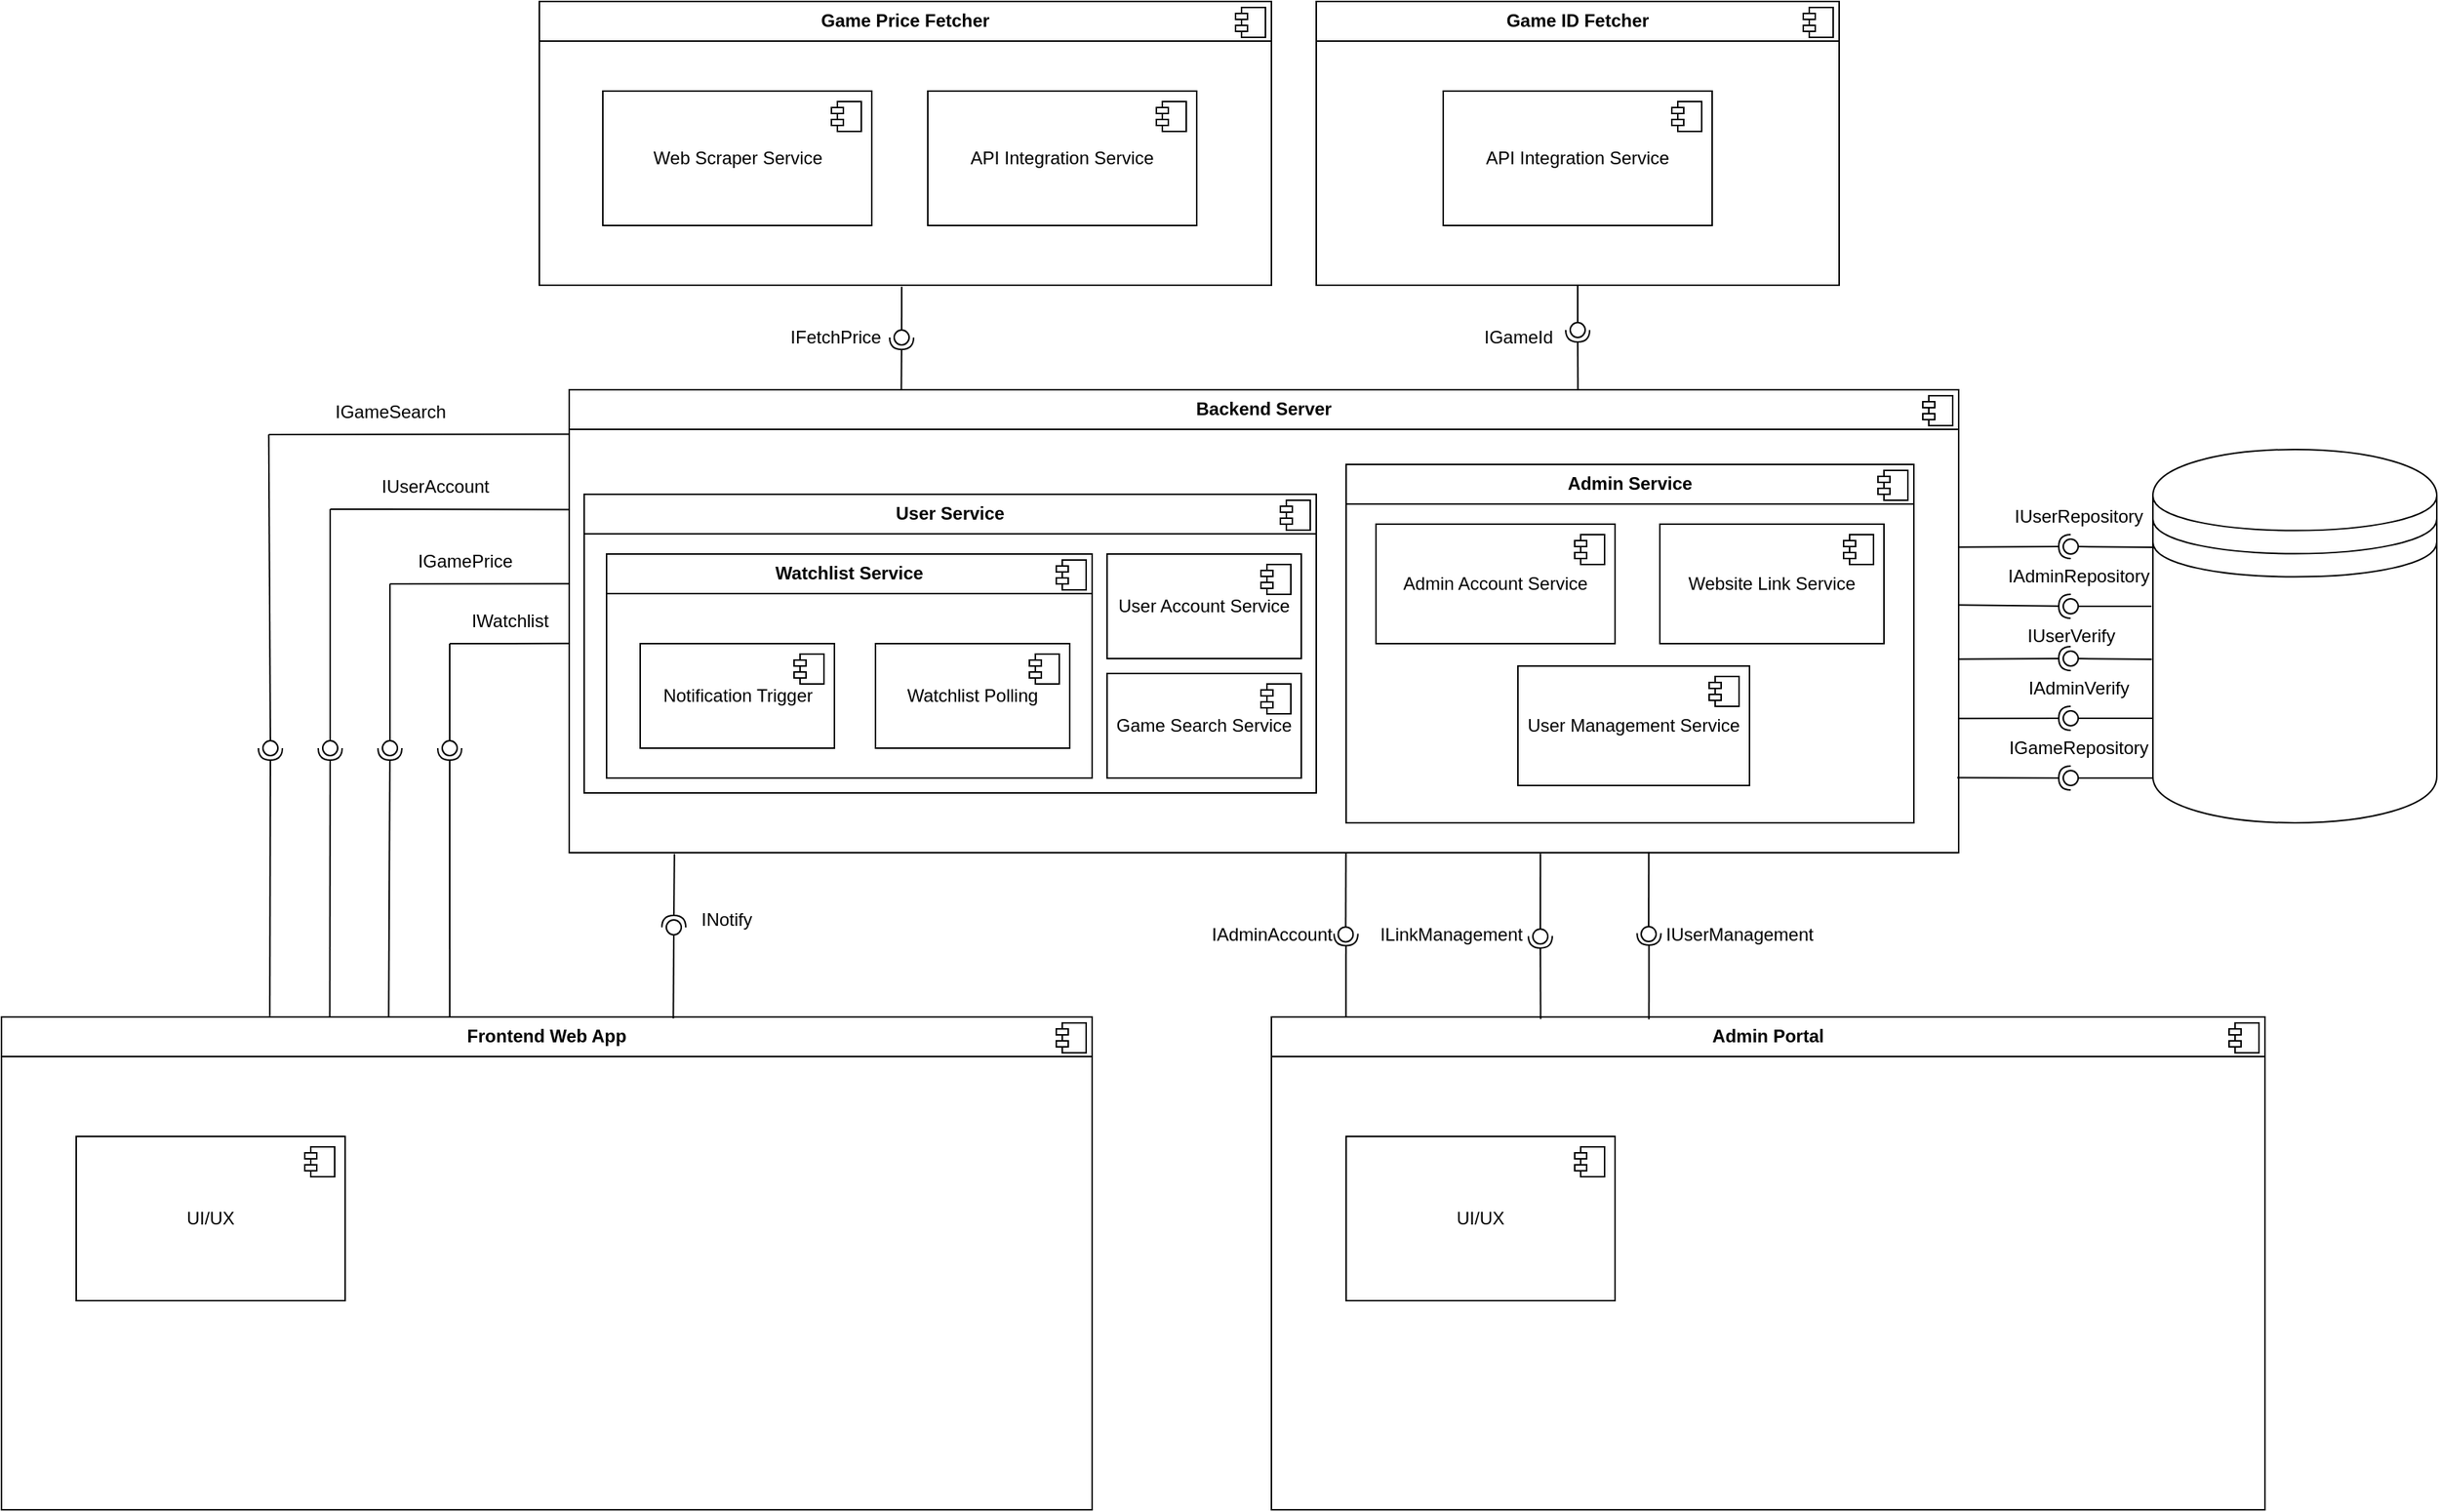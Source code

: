 <mxfile version="24.7.17">
  <diagram name="Page-1" id="CEuz8eccavtECWnsoC8h">
    <mxGraphModel dx="1936" dy="1300" grid="1" gridSize="10" guides="1" tooltips="1" connect="1" arrows="1" fold="1" page="1" pageScale="1" pageWidth="850" pageHeight="1100" math="0" shadow="0">
      <root>
        <mxCell id="0" />
        <mxCell id="1" parent="0" />
        <mxCell id="1YqHR9IoifOyBU5FF9dh-10" value="&lt;p style=&quot;margin:0px;margin-top:6px;text-align:center;&quot;&gt;&lt;b&gt;Frontend Web App&lt;/b&gt;&lt;/p&gt;&lt;hr size=&quot;1&quot; style=&quot;border-style:solid;&quot;&gt;&lt;p style=&quot;margin:0px;margin-left:8px;&quot;&gt;&lt;br&gt;&lt;/p&gt;" style="align=left;overflow=fill;html=1;dropTarget=0;whiteSpace=wrap;" parent="1" vertex="1">
          <mxGeometry x="-830" y="690" width="730" height="330" as="geometry" />
        </mxCell>
        <mxCell id="1YqHR9IoifOyBU5FF9dh-11" value="" style="shape=component;jettyWidth=8;jettyHeight=4;" parent="1YqHR9IoifOyBU5FF9dh-10" vertex="1">
          <mxGeometry x="1" width="20" height="20" relative="1" as="geometry">
            <mxPoint x="-24" y="4" as="offset" />
          </mxGeometry>
        </mxCell>
        <mxCell id="1YqHR9IoifOyBU5FF9dh-25" value="" style="ellipse;whiteSpace=wrap;html=1;align=center;aspect=fixed;fillColor=none;strokeColor=none;resizable=0;perimeter=centerPerimeter;rotatable=0;allowArrows=0;points=[];outlineConnect=1;" parent="1" vertex="1">
          <mxGeometry x="-145" y="620" width="10" height="10" as="geometry" />
        </mxCell>
        <mxCell id="1YqHR9IoifOyBU5FF9dh-26" value="&lt;p style=&quot;margin:0px;margin-top:6px;text-align:center;&quot;&gt;&lt;b&gt;Backend Server&lt;/b&gt;&lt;/p&gt;&lt;hr size=&quot;1&quot; style=&quot;border-style:solid;&quot;&gt;&lt;p style=&quot;margin:0px;margin-left:8px;&quot;&gt;&lt;br&gt;&lt;/p&gt;" style="align=left;overflow=fill;html=1;dropTarget=0;whiteSpace=wrap;" parent="1" vertex="1">
          <mxGeometry x="-450" y="270" width="930" height="310" as="geometry" />
        </mxCell>
        <mxCell id="1YqHR9IoifOyBU5FF9dh-27" value="" style="shape=component;jettyWidth=8;jettyHeight=4;" parent="1YqHR9IoifOyBU5FF9dh-26" vertex="1">
          <mxGeometry x="1" width="20" height="20" relative="1" as="geometry">
            <mxPoint x="-24" y="4" as="offset" />
          </mxGeometry>
        </mxCell>
        <mxCell id="1YqHR9IoifOyBU5FF9dh-28" value="&lt;p style=&quot;margin:0px;margin-top:6px;text-align:center;&quot;&gt;&lt;b&gt;Game Price Fetcher&lt;/b&gt;&lt;/p&gt;&lt;hr size=&quot;1&quot; style=&quot;border-style:solid;&quot;&gt;&lt;p style=&quot;margin:0px;margin-left:8px;&quot;&gt;&lt;br&gt;&lt;/p&gt;" style="align=left;overflow=fill;html=1;dropTarget=0;whiteSpace=wrap;" parent="1" vertex="1">
          <mxGeometry x="-470" y="10" width="490" height="190" as="geometry" />
        </mxCell>
        <mxCell id="1YqHR9IoifOyBU5FF9dh-29" value="" style="shape=component;jettyWidth=8;jettyHeight=4;" parent="1YqHR9IoifOyBU5FF9dh-28" vertex="1">
          <mxGeometry x="1" width="20" height="20" relative="1" as="geometry">
            <mxPoint x="-24" y="4" as="offset" />
          </mxGeometry>
        </mxCell>
        <mxCell id="1YqHR9IoifOyBU5FF9dh-48" value="" style="shape=datastore;whiteSpace=wrap;html=1;" parent="1" vertex="1">
          <mxGeometry x="610" y="310" width="190" height="250" as="geometry" />
        </mxCell>
        <mxCell id="YwRgWnezEB1i9LVcT1Sl-3" value="" style="rounded=0;orthogonalLoop=1;jettySize=auto;html=1;endArrow=halfCircle;endFill=0;endSize=6;strokeWidth=1;sketch=0;exitX=0.246;exitY=-0.002;exitDx=0;exitDy=0;exitPerimeter=0;" parent="1" source="1YqHR9IoifOyBU5FF9dh-10" edge="1">
          <mxGeometry relative="1" as="geometry">
            <mxPoint x="-647" y="650" as="sourcePoint" />
            <mxPoint x="-650" y="510" as="targetPoint" />
          </mxGeometry>
        </mxCell>
        <mxCell id="YwRgWnezEB1i9LVcT1Sl-4" value="" style="rounded=0;orthogonalLoop=1;jettySize=auto;html=1;endArrow=oval;endFill=0;sketch=0;sourcePerimeterSpacing=0;targetPerimeterSpacing=0;endSize=10;" parent="1" edge="1">
          <mxGeometry relative="1" as="geometry">
            <mxPoint x="-651.12" y="300" as="sourcePoint" />
            <mxPoint x="-650" y="510" as="targetPoint" />
          </mxGeometry>
        </mxCell>
        <mxCell id="YwRgWnezEB1i9LVcT1Sl-5" value="" style="ellipse;whiteSpace=wrap;html=1;align=center;aspect=fixed;fillColor=none;strokeColor=none;resizable=0;perimeter=centerPerimeter;rotatable=0;allowArrows=0;points=[];outlineConnect=1;" parent="1" vertex="1">
          <mxGeometry x="-405" y="580" width="10" height="10" as="geometry" />
        </mxCell>
        <mxCell id="YwRgWnezEB1i9LVcT1Sl-7" value="" style="endArrow=none;html=1;rounded=0;entryX=0;entryY=0.096;entryDx=0;entryDy=0;entryPerimeter=0;" parent="1" target="1YqHR9IoifOyBU5FF9dh-26" edge="1">
          <mxGeometry width="50" height="50" relative="1" as="geometry">
            <mxPoint x="-651.12" y="300" as="sourcePoint" />
            <mxPoint x="-470" y="300" as="targetPoint" />
          </mxGeometry>
        </mxCell>
        <mxCell id="YwRgWnezEB1i9LVcT1Sl-8" value="&lt;p style=&quot;margin:0px;margin-top:6px;text-align:center;&quot;&gt;&lt;b&gt;Admin Portal&lt;/b&gt;&lt;/p&gt;&lt;hr size=&quot;1&quot; style=&quot;border-style:solid;&quot;&gt;&lt;p style=&quot;margin:0px;margin-left:8px;&quot;&gt;&lt;br&gt;&lt;/p&gt;" style="align=left;overflow=fill;html=1;dropTarget=0;whiteSpace=wrap;" parent="1" vertex="1">
          <mxGeometry x="20" y="690" width="665" height="330" as="geometry" />
        </mxCell>
        <mxCell id="YwRgWnezEB1i9LVcT1Sl-9" value="" style="shape=component;jettyWidth=8;jettyHeight=4;" parent="YwRgWnezEB1i9LVcT1Sl-8" vertex="1">
          <mxGeometry x="1" width="20" height="20" relative="1" as="geometry">
            <mxPoint x="-24" y="4" as="offset" />
          </mxGeometry>
        </mxCell>
        <mxCell id="YwRgWnezEB1i9LVcT1Sl-10" value="&lt;p style=&quot;margin:0px;margin-top:6px;text-align:center;&quot;&gt;&lt;b&gt;Game ID Fetcher&lt;/b&gt;&lt;/p&gt;&lt;hr size=&quot;1&quot; style=&quot;border-style:solid;&quot;&gt;&lt;p style=&quot;margin:0px;margin-left:8px;&quot;&gt;&lt;br&gt;&lt;/p&gt;" style="align=left;overflow=fill;html=1;dropTarget=0;whiteSpace=wrap;" parent="1" vertex="1">
          <mxGeometry x="50" y="10" width="350" height="190" as="geometry" />
        </mxCell>
        <mxCell id="YwRgWnezEB1i9LVcT1Sl-11" value="" style="shape=component;jettyWidth=8;jettyHeight=4;" parent="YwRgWnezEB1i9LVcT1Sl-10" vertex="1">
          <mxGeometry x="1" width="20" height="20" relative="1" as="geometry">
            <mxPoint x="-24" y="4" as="offset" />
          </mxGeometry>
        </mxCell>
        <mxCell id="YwRgWnezEB1i9LVcT1Sl-38" value="" style="ellipse;whiteSpace=wrap;html=1;align=center;aspect=fixed;fillColor=none;strokeColor=none;resizable=0;perimeter=centerPerimeter;rotatable=0;allowArrows=0;points=[];outlineConnect=1;" parent="1" vertex="1">
          <mxGeometry x="-100" y="490" width="10" height="10" as="geometry" />
        </mxCell>
        <mxCell id="YwRgWnezEB1i9LVcT1Sl-44" value="" style="rounded=0;orthogonalLoop=1;jettySize=auto;html=1;endArrow=halfCircle;endFill=0;endSize=6;strokeWidth=1;sketch=0;exitX=0.075;exitY=-0.001;exitDx=0;exitDy=0;exitPerimeter=0;entryX=0.999;entryY=0.474;entryDx=0;entryDy=0;entryPerimeter=0;" parent="1" source="YwRgWnezEB1i9LVcT1Sl-8" target="YwRgWnezEB1i9LVcT1Sl-47" edge="1">
          <mxGeometry relative="1" as="geometry">
            <mxPoint x="74.625" y="649.67" as="sourcePoint" />
            <mxPoint x="75" y="610" as="targetPoint" />
          </mxGeometry>
        </mxCell>
        <mxCell id="YwRgWnezEB1i9LVcT1Sl-45" value="" style="rounded=0;orthogonalLoop=1;jettySize=auto;html=1;endArrow=oval;endFill=0;sketch=0;sourcePerimeterSpacing=0;targetPerimeterSpacing=0;endSize=10;exitX=0.559;exitY=1;exitDx=0;exitDy=0;exitPerimeter=0;entryX=0.997;entryY=0.49;entryDx=0;entryDy=0;entryPerimeter=0;" parent="1" source="1YqHR9IoifOyBU5FF9dh-26" target="YwRgWnezEB1i9LVcT1Sl-47" edge="1">
          <mxGeometry relative="1" as="geometry">
            <mxPoint x="10" y="600" as="sourcePoint" />
            <mxPoint x="15" y="610" as="targetPoint" />
          </mxGeometry>
        </mxCell>
        <mxCell id="YwRgWnezEB1i9LVcT1Sl-46" value="" style="ellipse;whiteSpace=wrap;html=1;align=center;aspect=fixed;fillColor=none;strokeColor=none;resizable=0;perimeter=centerPerimeter;rotatable=0;allowArrows=0;points=[];outlineConnect=1;" parent="1" vertex="1">
          <mxGeometry x="80" y="630" width="10" height="10" as="geometry" />
        </mxCell>
        <mxCell id="YwRgWnezEB1i9LVcT1Sl-47" value="IAdminAccount" style="text;html=1;align=center;verticalAlign=middle;resizable=0;points=[];autosize=1;strokeColor=none;fillColor=none;" parent="1" vertex="1">
          <mxGeometry x="-30" y="620" width="100" height="30" as="geometry" />
        </mxCell>
        <mxCell id="YwRgWnezEB1i9LVcT1Sl-48" value="" style="rounded=0;orthogonalLoop=1;jettySize=auto;html=1;endArrow=halfCircle;endFill=0;endSize=6;strokeWidth=1;sketch=0;exitX=0.271;exitY=0.004;exitDx=0;exitDy=0;exitPerimeter=0;entryX=1;entryY=0.528;entryDx=0;entryDy=0;entryPerimeter=0;" parent="1" source="YwRgWnezEB1i9LVcT1Sl-8" target="YwRgWnezEB1i9LVcT1Sl-51" edge="1">
          <mxGeometry relative="1" as="geometry">
            <mxPoint x="200" y="650" as="sourcePoint" />
            <mxPoint x="200" y="580" as="targetPoint" />
          </mxGeometry>
        </mxCell>
        <mxCell id="YwRgWnezEB1i9LVcT1Sl-49" value="" style="rounded=0;orthogonalLoop=1;jettySize=auto;html=1;endArrow=oval;endFill=0;sketch=0;sourcePerimeterSpacing=0;targetPerimeterSpacing=0;endSize=10;entryX=1;entryY=0.536;entryDx=0;entryDy=0;entryPerimeter=0;exitX=0.699;exitY=1.002;exitDx=0;exitDy=0;exitPerimeter=0;" parent="1" source="1YqHR9IoifOyBU5FF9dh-26" target="YwRgWnezEB1i9LVcT1Sl-51" edge="1">
          <mxGeometry relative="1" as="geometry">
            <mxPoint x="150" y="590" as="sourcePoint" />
            <mxPoint x="160" y="610" as="targetPoint" />
          </mxGeometry>
        </mxCell>
        <mxCell id="YwRgWnezEB1i9LVcT1Sl-50" value="" style="ellipse;whiteSpace=wrap;html=1;align=center;aspect=fixed;fillColor=none;strokeColor=none;resizable=0;perimeter=centerPerimeter;rotatable=0;allowArrows=0;points=[];outlineConnect=1;" parent="1" vertex="1">
          <mxGeometry x="205" y="630" width="10" height="10" as="geometry" />
        </mxCell>
        <mxCell id="YwRgWnezEB1i9LVcT1Sl-51" value="ILinkManagement" style="text;html=1;align=center;verticalAlign=middle;resizable=0;points=[];autosize=1;strokeColor=none;fillColor=none;" parent="1" vertex="1">
          <mxGeometry x="80" y="620" width="120" height="30" as="geometry" />
        </mxCell>
        <mxCell id="YwRgWnezEB1i9LVcT1Sl-53" value="" style="rounded=0;orthogonalLoop=1;jettySize=auto;html=1;endArrow=halfCircle;endFill=0;endSize=6;strokeWidth=1;sketch=0;exitX=0.38;exitY=0.005;exitDx=0;exitDy=0;exitPerimeter=0;entryX=0.002;entryY=0.463;entryDx=0;entryDy=0;entryPerimeter=0;" parent="1" source="YwRgWnezEB1i9LVcT1Sl-8" target="YwRgWnezEB1i9LVcT1Sl-56" edge="1">
          <mxGeometry relative="1" as="geometry">
            <mxPoint x="272.5" y="650" as="sourcePoint" />
            <mxPoint x="272.5" y="580" as="targetPoint" />
          </mxGeometry>
        </mxCell>
        <mxCell id="YwRgWnezEB1i9LVcT1Sl-54" value="" style="rounded=0;orthogonalLoop=1;jettySize=auto;html=1;endArrow=oval;endFill=0;sketch=0;sourcePerimeterSpacing=0;targetPerimeterSpacing=0;endSize=10;entryX=0;entryY=0.482;entryDx=0;entryDy=0;entryPerimeter=0;exitX=0.777;exitY=0.998;exitDx=0;exitDy=0;exitPerimeter=0;" parent="1" source="1YqHR9IoifOyBU5FF9dh-26" target="YwRgWnezEB1i9LVcT1Sl-56" edge="1">
          <mxGeometry relative="1" as="geometry">
            <mxPoint x="220" y="590" as="sourcePoint" />
            <mxPoint x="212.5" y="580" as="targetPoint" />
          </mxGeometry>
        </mxCell>
        <mxCell id="YwRgWnezEB1i9LVcT1Sl-55" value="" style="ellipse;whiteSpace=wrap;html=1;align=center;aspect=fixed;fillColor=none;strokeColor=none;resizable=0;perimeter=centerPerimeter;rotatable=0;allowArrows=0;points=[];outlineConnect=1;" parent="1" vertex="1">
          <mxGeometry x="277.5" y="630" width="10" height="10" as="geometry" />
        </mxCell>
        <mxCell id="YwRgWnezEB1i9LVcT1Sl-56" value="IUserManagement" style="text;html=1;align=center;verticalAlign=middle;resizable=0;points=[];autosize=1;strokeColor=none;fillColor=none;" parent="1" vertex="1">
          <mxGeometry x="272.5" y="620" width="120" height="30" as="geometry" />
        </mxCell>
        <mxCell id="YwRgWnezEB1i9LVcT1Sl-59" value="IUserAccount" style="text;html=1;align=center;verticalAlign=middle;resizable=0;points=[];autosize=1;strokeColor=none;fillColor=none;" parent="1" vertex="1">
          <mxGeometry x="-590" y="320" width="100" height="30" as="geometry" />
        </mxCell>
        <mxCell id="YwRgWnezEB1i9LVcT1Sl-60" value="" style="rounded=0;orthogonalLoop=1;jettySize=auto;html=1;endArrow=halfCircle;endFill=0;endSize=6;strokeWidth=1;sketch=0;exitX=0.301;exitY=-0.001;exitDx=0;exitDy=0;exitPerimeter=0;" parent="1" source="1YqHR9IoifOyBU5FF9dh-10" edge="1">
          <mxGeometry relative="1" as="geometry">
            <mxPoint x="-610" y="650" as="sourcePoint" />
            <mxPoint x="-610" y="510" as="targetPoint" />
          </mxGeometry>
        </mxCell>
        <mxCell id="YwRgWnezEB1i9LVcT1Sl-61" value="" style="rounded=0;orthogonalLoop=1;jettySize=auto;html=1;endArrow=oval;endFill=0;sketch=0;sourcePerimeterSpacing=0;targetPerimeterSpacing=0;endSize=10;" parent="1" edge="1">
          <mxGeometry relative="1" as="geometry">
            <mxPoint x="-610" y="350" as="sourcePoint" />
            <mxPoint x="-610" y="510" as="targetPoint" />
          </mxGeometry>
        </mxCell>
        <mxCell id="YwRgWnezEB1i9LVcT1Sl-62" value="" style="ellipse;whiteSpace=wrap;html=1;align=center;aspect=fixed;fillColor=none;strokeColor=none;resizable=0;perimeter=centerPerimeter;rotatable=0;allowArrows=0;points=[];outlineConnect=1;" parent="1" vertex="1">
          <mxGeometry x="-315" y="630" width="10" height="10" as="geometry" />
        </mxCell>
        <mxCell id="YwRgWnezEB1i9LVcT1Sl-63" value="" style="endArrow=none;html=1;rounded=0;entryX=0;entryY=0.259;entryDx=0;entryDy=0;entryPerimeter=0;" parent="1" target="1YqHR9IoifOyBU5FF9dh-26" edge="1">
          <mxGeometry width="50" height="50" relative="1" as="geometry">
            <mxPoint x="-610" y="350" as="sourcePoint" />
            <mxPoint x="-470" y="360" as="targetPoint" />
          </mxGeometry>
        </mxCell>
        <mxCell id="YwRgWnezEB1i9LVcT1Sl-64" value="IGameSearch" style="text;html=1;align=center;verticalAlign=middle;resizable=0;points=[];autosize=1;strokeColor=none;fillColor=none;" parent="1" vertex="1">
          <mxGeometry x="-620" y="270" width="100" height="30" as="geometry" />
        </mxCell>
        <mxCell id="YwRgWnezEB1i9LVcT1Sl-66" value="" style="rounded=0;orthogonalLoop=1;jettySize=auto;html=1;endArrow=halfCircle;endFill=0;endSize=6;strokeWidth=1;sketch=0;exitX=0.355;exitY=0.001;exitDx=0;exitDy=0;exitPerimeter=0;" parent="1" source="1YqHR9IoifOyBU5FF9dh-10" edge="1">
          <mxGeometry relative="1" as="geometry">
            <mxPoint x="-570" y="650" as="sourcePoint" />
            <mxPoint x="-570" y="510" as="targetPoint" />
          </mxGeometry>
        </mxCell>
        <mxCell id="YwRgWnezEB1i9LVcT1Sl-67" value="IGamePrice" style="text;html=1;align=center;verticalAlign=middle;resizable=0;points=[];autosize=1;strokeColor=none;fillColor=none;" parent="1" vertex="1">
          <mxGeometry x="-565" y="370" width="90" height="30" as="geometry" />
        </mxCell>
        <mxCell id="YwRgWnezEB1i9LVcT1Sl-68" value="" style="rounded=0;orthogonalLoop=1;jettySize=auto;html=1;endArrow=oval;endFill=0;sketch=0;sourcePerimeterSpacing=0;targetPerimeterSpacing=0;endSize=10;" parent="1" edge="1">
          <mxGeometry relative="1" as="geometry">
            <mxPoint x="-570" y="400" as="sourcePoint" />
            <mxPoint x="-570" y="510" as="targetPoint" />
          </mxGeometry>
        </mxCell>
        <mxCell id="YwRgWnezEB1i9LVcT1Sl-69" value="" style="endArrow=none;html=1;rounded=0;entryX=0;entryY=0.419;entryDx=0;entryDy=0;entryPerimeter=0;" parent="1" target="1YqHR9IoifOyBU5FF9dh-26" edge="1">
          <mxGeometry width="50" height="50" relative="1" as="geometry">
            <mxPoint x="-570" y="400" as="sourcePoint" />
            <mxPoint x="-460" y="400" as="targetPoint" />
            <Array as="points" />
          </mxGeometry>
        </mxCell>
        <mxCell id="YwRgWnezEB1i9LVcT1Sl-70" value="" style="ellipse;whiteSpace=wrap;html=1;align=center;aspect=fixed;fillColor=none;strokeColor=none;resizable=0;perimeter=centerPerimeter;rotatable=0;allowArrows=0;points=[];outlineConnect=1;" parent="1" vertex="1">
          <mxGeometry x="-367.5" y="610" width="10" height="10" as="geometry" />
        </mxCell>
        <mxCell id="YwRgWnezEB1i9LVcT1Sl-71" value="" style="ellipse;whiteSpace=wrap;html=1;align=center;aspect=fixed;fillColor=none;strokeColor=none;resizable=0;perimeter=centerPerimeter;rotatable=0;allowArrows=0;points=[];outlineConnect=1;" parent="1" vertex="1">
          <mxGeometry x="-277.5" y="660" width="10" height="10" as="geometry" />
        </mxCell>
        <mxCell id="YwRgWnezEB1i9LVcT1Sl-72" value="" style="rounded=0;orthogonalLoop=1;jettySize=auto;html=1;endArrow=halfCircle;endFill=0;endSize=6;strokeWidth=1;sketch=0;exitX=0.411;exitY=0.001;exitDx=0;exitDy=0;exitPerimeter=0;" parent="1" source="1YqHR9IoifOyBU5FF9dh-10" edge="1">
          <mxGeometry relative="1" as="geometry">
            <mxPoint x="-532.5" y="680" as="sourcePoint" />
            <mxPoint x="-530" y="510" as="targetPoint" />
          </mxGeometry>
        </mxCell>
        <mxCell id="YwRgWnezEB1i9LVcT1Sl-73" value="IWatchlist" style="text;html=1;align=center;verticalAlign=middle;resizable=0;points=[];autosize=1;strokeColor=none;fillColor=none;" parent="1" vertex="1">
          <mxGeometry x="-530" y="410" width="80" height="30" as="geometry" />
        </mxCell>
        <mxCell id="YwRgWnezEB1i9LVcT1Sl-74" value="" style="rounded=0;orthogonalLoop=1;jettySize=auto;html=1;endArrow=oval;endFill=0;sketch=0;sourcePerimeterSpacing=0;targetPerimeterSpacing=0;endSize=10;" parent="1" edge="1">
          <mxGeometry relative="1" as="geometry">
            <mxPoint x="-530" y="440" as="sourcePoint" />
            <mxPoint x="-530" y="510" as="targetPoint" />
          </mxGeometry>
        </mxCell>
        <mxCell id="YwRgWnezEB1i9LVcT1Sl-75" value="" style="endArrow=none;html=1;rounded=0;entryX=0;entryY=0.548;entryDx=0;entryDy=0;entryPerimeter=0;" parent="1" target="1YqHR9IoifOyBU5FF9dh-26" edge="1">
          <mxGeometry width="50" height="50" relative="1" as="geometry">
            <mxPoint x="-530" y="440" as="sourcePoint" />
            <mxPoint x="-310" y="440" as="targetPoint" />
            <Array as="points">
              <mxPoint x="-490" y="440" />
            </Array>
          </mxGeometry>
        </mxCell>
        <mxCell id="YwRgWnezEB1i9LVcT1Sl-95" value="UI/UX" style="html=1;dropTarget=0;whiteSpace=wrap;" parent="1" vertex="1">
          <mxGeometry x="-780" y="770" width="180" height="110" as="geometry" />
        </mxCell>
        <mxCell id="YwRgWnezEB1i9LVcT1Sl-96" value="" style="shape=module;jettyWidth=8;jettyHeight=4;" parent="YwRgWnezEB1i9LVcT1Sl-95" vertex="1">
          <mxGeometry x="1" width="20" height="20" relative="1" as="geometry">
            <mxPoint x="-27" y="7" as="offset" />
          </mxGeometry>
        </mxCell>
        <mxCell id="YwRgWnezEB1i9LVcT1Sl-107" value="UI/UX" style="html=1;dropTarget=0;whiteSpace=wrap;" parent="1" vertex="1">
          <mxGeometry x="70" y="770" width="180" height="110" as="geometry" />
        </mxCell>
        <mxCell id="YwRgWnezEB1i9LVcT1Sl-108" value="" style="shape=module;jettyWidth=8;jettyHeight=4;" parent="YwRgWnezEB1i9LVcT1Sl-107" vertex="1">
          <mxGeometry x="1" width="20" height="20" relative="1" as="geometry">
            <mxPoint x="-27" y="7" as="offset" />
          </mxGeometry>
        </mxCell>
        <mxCell id="YwRgWnezEB1i9LVcT1Sl-109" value="&lt;p style=&quot;margin:0px;margin-top:6px;text-align:center;&quot;&gt;&lt;b&gt;User Service&lt;/b&gt;&lt;/p&gt;&lt;hr size=&quot;1&quot; style=&quot;border-style:solid;&quot;&gt;&lt;p style=&quot;margin:0px;margin-left:8px;&quot;&gt;&lt;br&gt;&lt;/p&gt;" style="align=left;overflow=fill;html=1;dropTarget=0;whiteSpace=wrap;" parent="1" vertex="1">
          <mxGeometry x="-440" y="340" width="490" height="200" as="geometry" />
        </mxCell>
        <mxCell id="YwRgWnezEB1i9LVcT1Sl-110" value="" style="shape=component;jettyWidth=8;jettyHeight=4;" parent="YwRgWnezEB1i9LVcT1Sl-109" vertex="1">
          <mxGeometry x="1" width="20" height="20" relative="1" as="geometry">
            <mxPoint x="-24" y="4" as="offset" />
          </mxGeometry>
        </mxCell>
        <mxCell id="YwRgWnezEB1i9LVcT1Sl-19" value="User Account Service" style="html=1;dropTarget=0;whiteSpace=wrap;" parent="1" vertex="1">
          <mxGeometry x="-90" y="380" width="130" height="70" as="geometry" />
        </mxCell>
        <mxCell id="YwRgWnezEB1i9LVcT1Sl-20" value="" style="shape=module;jettyWidth=8;jettyHeight=4;" parent="YwRgWnezEB1i9LVcT1Sl-19" vertex="1">
          <mxGeometry x="1" width="20" height="20" relative="1" as="geometry">
            <mxPoint x="-27" y="7" as="offset" />
          </mxGeometry>
        </mxCell>
        <mxCell id="YwRgWnezEB1i9LVcT1Sl-99" value="Game Search Service" style="html=1;dropTarget=0;whiteSpace=wrap;" parent="1" vertex="1">
          <mxGeometry x="-90" y="460" width="130" height="70" as="geometry" />
        </mxCell>
        <mxCell id="YwRgWnezEB1i9LVcT1Sl-100" value="" style="shape=module;jettyWidth=8;jettyHeight=4;" parent="YwRgWnezEB1i9LVcT1Sl-99" vertex="1">
          <mxGeometry x="1" width="20" height="20" relative="1" as="geometry">
            <mxPoint x="-27" y="7" as="offset" />
          </mxGeometry>
        </mxCell>
        <mxCell id="YwRgWnezEB1i9LVcT1Sl-77" value="&lt;p style=&quot;margin:0px;margin-top:6px;text-align:center;&quot;&gt;&lt;b&gt;Watchlist Service&lt;/b&gt;&lt;/p&gt;&lt;hr size=&quot;1&quot; style=&quot;border-style:solid;&quot;&gt;&lt;p style=&quot;margin:0px;margin-left:8px;&quot;&gt;&lt;br&gt;&lt;/p&gt;" style="align=left;overflow=fill;html=1;dropTarget=0;whiteSpace=wrap;" parent="1" vertex="1">
          <mxGeometry x="-425" y="380" width="325" height="150" as="geometry" />
        </mxCell>
        <mxCell id="YwRgWnezEB1i9LVcT1Sl-78" value="" style="shape=component;jettyWidth=8;jettyHeight=4;" parent="YwRgWnezEB1i9LVcT1Sl-77" vertex="1">
          <mxGeometry x="1" width="20" height="20" relative="1" as="geometry">
            <mxPoint x="-24" y="4" as="offset" />
          </mxGeometry>
        </mxCell>
        <mxCell id="YwRgWnezEB1i9LVcT1Sl-79" value="Notification Trigger" style="html=1;dropTarget=0;whiteSpace=wrap;" parent="1" vertex="1">
          <mxGeometry x="-402.5" y="440" width="130" height="70" as="geometry" />
        </mxCell>
        <mxCell id="YwRgWnezEB1i9LVcT1Sl-80" value="" style="shape=module;jettyWidth=8;jettyHeight=4;" parent="YwRgWnezEB1i9LVcT1Sl-79" vertex="1">
          <mxGeometry x="1" width="20" height="20" relative="1" as="geometry">
            <mxPoint x="-27" y="7" as="offset" />
          </mxGeometry>
        </mxCell>
        <mxCell id="YwRgWnezEB1i9LVcT1Sl-111" value="Watchlist Polling" style="html=1;dropTarget=0;whiteSpace=wrap;" parent="1" vertex="1">
          <mxGeometry x="-245" y="440" width="130" height="70" as="geometry" />
        </mxCell>
        <mxCell id="YwRgWnezEB1i9LVcT1Sl-112" value="" style="shape=module;jettyWidth=8;jettyHeight=4;" parent="YwRgWnezEB1i9LVcT1Sl-111" vertex="1">
          <mxGeometry x="1" width="20" height="20" relative="1" as="geometry">
            <mxPoint x="-27" y="7" as="offset" />
          </mxGeometry>
        </mxCell>
        <mxCell id="YwRgWnezEB1i9LVcT1Sl-114" value="&lt;p style=&quot;margin:0px;margin-top:6px;text-align:center;&quot;&gt;&lt;b&gt;Admin Service&lt;/b&gt;&lt;/p&gt;&lt;hr size=&quot;1&quot; style=&quot;border-style:solid;&quot;&gt;&lt;p style=&quot;margin:0px;margin-left:8px;&quot;&gt;&lt;br&gt;&lt;/p&gt;" style="align=left;overflow=fill;html=1;dropTarget=0;whiteSpace=wrap;" parent="1" vertex="1">
          <mxGeometry x="70" y="320" width="380" height="240" as="geometry" />
        </mxCell>
        <mxCell id="YwRgWnezEB1i9LVcT1Sl-115" value="" style="shape=component;jettyWidth=8;jettyHeight=4;" parent="YwRgWnezEB1i9LVcT1Sl-114" vertex="1">
          <mxGeometry x="1" width="20" height="20" relative="1" as="geometry">
            <mxPoint x="-24" y="4" as="offset" />
          </mxGeometry>
        </mxCell>
        <mxCell id="YwRgWnezEB1i9LVcT1Sl-14" value="Admin Account Service" style="html=1;dropTarget=0;whiteSpace=wrap;" parent="1" vertex="1">
          <mxGeometry x="90" y="360" width="160" height="80" as="geometry" />
        </mxCell>
        <mxCell id="YwRgWnezEB1i9LVcT1Sl-15" value="" style="shape=module;jettyWidth=8;jettyHeight=4;" parent="YwRgWnezEB1i9LVcT1Sl-14" vertex="1">
          <mxGeometry x="1" width="20" height="20" relative="1" as="geometry">
            <mxPoint x="-27" y="7" as="offset" />
          </mxGeometry>
        </mxCell>
        <mxCell id="YwRgWnezEB1i9LVcT1Sl-16" value="Website Link Service" style="html=1;dropTarget=0;whiteSpace=wrap;" parent="1" vertex="1">
          <mxGeometry x="280" y="360" width="150" height="80" as="geometry" />
        </mxCell>
        <mxCell id="YwRgWnezEB1i9LVcT1Sl-17" value="" style="shape=module;jettyWidth=8;jettyHeight=4;" parent="YwRgWnezEB1i9LVcT1Sl-16" vertex="1">
          <mxGeometry x="1" width="20" height="20" relative="1" as="geometry">
            <mxPoint x="-27" y="7" as="offset" />
          </mxGeometry>
        </mxCell>
        <mxCell id="YwRgWnezEB1i9LVcT1Sl-30" value="User Management Service" style="html=1;dropTarget=0;whiteSpace=wrap;" parent="1" vertex="1">
          <mxGeometry x="185" y="455" width="155" height="80" as="geometry" />
        </mxCell>
        <mxCell id="YwRgWnezEB1i9LVcT1Sl-31" value="" style="shape=module;jettyWidth=8;jettyHeight=4;" parent="YwRgWnezEB1i9LVcT1Sl-30" vertex="1">
          <mxGeometry x="1" width="20" height="20" relative="1" as="geometry">
            <mxPoint x="-27" y="7" as="offset" />
          </mxGeometry>
        </mxCell>
        <mxCell id="YwRgWnezEB1i9LVcT1Sl-117" value="" style="rounded=0;orthogonalLoop=1;jettySize=auto;html=1;endArrow=halfCircle;endFill=0;endSize=6;strokeWidth=1;sketch=0;exitX=0.726;exitY=0;exitDx=0;exitDy=0;exitPerimeter=0;" parent="1" source="1YqHR9IoifOyBU5FF9dh-26" edge="1">
          <mxGeometry relative="1" as="geometry">
            <mxPoint x="240" y="260" as="sourcePoint" />
            <mxPoint x="225" y="230" as="targetPoint" />
          </mxGeometry>
        </mxCell>
        <mxCell id="YwRgWnezEB1i9LVcT1Sl-118" value="" style="rounded=0;orthogonalLoop=1;jettySize=auto;html=1;endArrow=oval;endFill=0;sketch=0;sourcePerimeterSpacing=0;targetPerimeterSpacing=0;endSize=10;exitX=0.5;exitY=1;exitDx=0;exitDy=0;" parent="1" source="YwRgWnezEB1i9LVcT1Sl-10" edge="1">
          <mxGeometry relative="1" as="geometry">
            <mxPoint x="52.5" y="245" as="sourcePoint" />
            <mxPoint x="225" y="230" as="targetPoint" />
          </mxGeometry>
        </mxCell>
        <mxCell id="YwRgWnezEB1i9LVcT1Sl-119" value="" style="ellipse;whiteSpace=wrap;html=1;align=center;aspect=fixed;fillColor=none;strokeColor=none;resizable=0;perimeter=centerPerimeter;rotatable=0;allowArrows=0;points=[];outlineConnect=1;" parent="1" vertex="1">
          <mxGeometry x="67.5" y="240" width="10" height="10" as="geometry" />
        </mxCell>
        <mxCell id="YwRgWnezEB1i9LVcT1Sl-121" value="" style="rounded=0;orthogonalLoop=1;jettySize=auto;html=1;endArrow=halfCircle;endFill=0;endSize=6;strokeWidth=1;sketch=0;exitX=0.239;exitY=0.001;exitDx=0;exitDy=0;exitPerimeter=0;" parent="1" source="1YqHR9IoifOyBU5FF9dh-26" target="YwRgWnezEB1i9LVcT1Sl-123" edge="1">
          <mxGeometry relative="1" as="geometry">
            <mxPoint x="-90" y="235" as="sourcePoint" />
          </mxGeometry>
        </mxCell>
        <mxCell id="YwRgWnezEB1i9LVcT1Sl-122" value="" style="rounded=0;orthogonalLoop=1;jettySize=auto;html=1;endArrow=oval;endFill=0;sketch=0;sourcePerimeterSpacing=0;targetPerimeterSpacing=0;endSize=10;exitX=0.495;exitY=1.005;exitDx=0;exitDy=0;exitPerimeter=0;" parent="1" source="1YqHR9IoifOyBU5FF9dh-28" target="YwRgWnezEB1i9LVcT1Sl-123" edge="1">
          <mxGeometry relative="1" as="geometry">
            <mxPoint x="-180" y="240" as="sourcePoint" />
          </mxGeometry>
        </mxCell>
        <mxCell id="YwRgWnezEB1i9LVcT1Sl-123" value="" style="ellipse;whiteSpace=wrap;html=1;align=center;aspect=fixed;fillColor=none;strokeColor=none;resizable=0;perimeter=centerPerimeter;rotatable=0;allowArrows=0;points=[];outlineConnect=1;" parent="1" vertex="1">
          <mxGeometry x="-232.5" y="230" width="10" height="10" as="geometry" />
        </mxCell>
        <mxCell id="YwRgWnezEB1i9LVcT1Sl-124" value="API Integration Service" style="html=1;dropTarget=0;whiteSpace=wrap;" parent="1" vertex="1">
          <mxGeometry x="-210" y="70" width="180" height="90" as="geometry" />
        </mxCell>
        <mxCell id="YwRgWnezEB1i9LVcT1Sl-125" value="" style="shape=module;jettyWidth=8;jettyHeight=4;" parent="YwRgWnezEB1i9LVcT1Sl-124" vertex="1">
          <mxGeometry x="1" width="20" height="20" relative="1" as="geometry">
            <mxPoint x="-27" y="7" as="offset" />
          </mxGeometry>
        </mxCell>
        <mxCell id="YwRgWnezEB1i9LVcT1Sl-126" value="Web Scraper Service" style="html=1;dropTarget=0;whiteSpace=wrap;" parent="1" vertex="1">
          <mxGeometry x="-427.5" y="70" width="180" height="90" as="geometry" />
        </mxCell>
        <mxCell id="YwRgWnezEB1i9LVcT1Sl-127" value="" style="shape=module;jettyWidth=8;jettyHeight=4;" parent="YwRgWnezEB1i9LVcT1Sl-126" vertex="1">
          <mxGeometry x="1" width="20" height="20" relative="1" as="geometry">
            <mxPoint x="-27" y="7" as="offset" />
          </mxGeometry>
        </mxCell>
        <mxCell id="YwRgWnezEB1i9LVcT1Sl-129" value="API Integration Service" style="html=1;dropTarget=0;whiteSpace=wrap;" parent="1" vertex="1">
          <mxGeometry x="135" y="70" width="180" height="90" as="geometry" />
        </mxCell>
        <mxCell id="YwRgWnezEB1i9LVcT1Sl-130" value="" style="shape=module;jettyWidth=8;jettyHeight=4;" parent="YwRgWnezEB1i9LVcT1Sl-129" vertex="1">
          <mxGeometry x="1" width="20" height="20" relative="1" as="geometry">
            <mxPoint x="-27" y="7" as="offset" />
          </mxGeometry>
        </mxCell>
        <mxCell id="YwRgWnezEB1i9LVcT1Sl-131" value="" style="rounded=0;orthogonalLoop=1;jettySize=auto;html=1;endArrow=halfCircle;endFill=0;endSize=6;strokeWidth=1;sketch=0;exitX=1;exitY=0.34;exitDx=0;exitDy=0;exitPerimeter=0;" parent="1" source="1YqHR9IoifOyBU5FF9dh-26" target="YwRgWnezEB1i9LVcT1Sl-133" edge="1">
          <mxGeometry relative="1" as="geometry">
            <mxPoint x="505" y="374.78" as="sourcePoint" />
          </mxGeometry>
        </mxCell>
        <mxCell id="YwRgWnezEB1i9LVcT1Sl-132" value="" style="rounded=0;orthogonalLoop=1;jettySize=auto;html=1;endArrow=oval;endFill=0;sketch=0;sourcePerimeterSpacing=0;targetPerimeterSpacing=0;endSize=10;exitX=-0.001;exitY=0.262;exitDx=0;exitDy=0;exitPerimeter=0;" parent="1" source="1YqHR9IoifOyBU5FF9dh-48" target="YwRgWnezEB1i9LVcT1Sl-133" edge="1">
          <mxGeometry relative="1" as="geometry">
            <mxPoint x="605" y="385.27" as="sourcePoint" />
            <mxPoint x="545" y="384.72" as="targetPoint" />
          </mxGeometry>
        </mxCell>
        <mxCell id="YwRgWnezEB1i9LVcT1Sl-133" value="" style="ellipse;whiteSpace=wrap;html=1;align=center;aspect=fixed;fillColor=none;strokeColor=none;resizable=0;perimeter=centerPerimeter;rotatable=0;allowArrows=0;points=[];outlineConnect=1;" parent="1" vertex="1">
          <mxGeometry x="550" y="370" width="10" height="10" as="geometry" />
        </mxCell>
        <mxCell id="YwRgWnezEB1i9LVcT1Sl-134" value="IUserRepository" style="text;html=1;align=center;verticalAlign=middle;resizable=0;points=[];autosize=1;strokeColor=none;fillColor=none;" parent="1" vertex="1">
          <mxGeometry x="505" y="340" width="110" height="30" as="geometry" />
        </mxCell>
        <mxCell id="YwRgWnezEB1i9LVcT1Sl-135" value="" style="rounded=0;orthogonalLoop=1;jettySize=auto;html=1;endArrow=halfCircle;endFill=0;endSize=6;strokeWidth=1;sketch=0;exitX=1;exitY=0.465;exitDx=0;exitDy=0;exitPerimeter=0;" parent="1" source="1YqHR9IoifOyBU5FF9dh-26" target="YwRgWnezEB1i9LVcT1Sl-137" edge="1">
          <mxGeometry relative="1" as="geometry">
            <mxPoint x="505.93" y="414.77" as="sourcePoint" />
          </mxGeometry>
        </mxCell>
        <mxCell id="YwRgWnezEB1i9LVcT1Sl-136" value="" style="rounded=0;orthogonalLoop=1;jettySize=auto;html=1;endArrow=oval;endFill=0;sketch=0;sourcePerimeterSpacing=0;targetPerimeterSpacing=0;endSize=10;" parent="1" target="YwRgWnezEB1i9LVcT1Sl-137" edge="1">
          <mxGeometry relative="1" as="geometry">
            <mxPoint x="609" y="415" as="sourcePoint" />
            <mxPoint x="545" y="424.72" as="targetPoint" />
          </mxGeometry>
        </mxCell>
        <mxCell id="YwRgWnezEB1i9LVcT1Sl-137" value="" style="ellipse;whiteSpace=wrap;html=1;align=center;aspect=fixed;fillColor=none;strokeColor=none;resizable=0;perimeter=centerPerimeter;rotatable=0;allowArrows=0;points=[];outlineConnect=1;" parent="1" vertex="1">
          <mxGeometry x="550" y="410" width="10" height="10" as="geometry" />
        </mxCell>
        <mxCell id="YwRgWnezEB1i9LVcT1Sl-138" value="IAdminRepository" style="text;html=1;align=center;verticalAlign=middle;resizable=0;points=[];autosize=1;strokeColor=none;fillColor=none;" parent="1" vertex="1">
          <mxGeometry x="500" y="380" width="120" height="30" as="geometry" />
        </mxCell>
        <mxCell id="YwRgWnezEB1i9LVcT1Sl-140" value="" style="rounded=0;orthogonalLoop=1;jettySize=auto;html=1;endArrow=halfCircle;endFill=0;endSize=6;strokeWidth=1;sketch=0;exitX=1;exitY=0.582;exitDx=0;exitDy=0;exitPerimeter=0;" parent="1" source="1YqHR9IoifOyBU5FF9dh-26" target="YwRgWnezEB1i9LVcT1Sl-142" edge="1">
          <mxGeometry relative="1" as="geometry">
            <mxPoint x="505" y="450.11" as="sourcePoint" />
          </mxGeometry>
        </mxCell>
        <mxCell id="YwRgWnezEB1i9LVcT1Sl-141" value="" style="rounded=0;orthogonalLoop=1;jettySize=auto;html=1;endArrow=oval;endFill=0;sketch=0;sourcePerimeterSpacing=0;targetPerimeterSpacing=0;endSize=10;exitX=-0.004;exitY=0.562;exitDx=0;exitDy=0;exitPerimeter=0;" parent="1" source="1YqHR9IoifOyBU5FF9dh-48" target="YwRgWnezEB1i9LVcT1Sl-142" edge="1">
          <mxGeometry relative="1" as="geometry">
            <mxPoint x="610" y="455" as="sourcePoint" />
            <mxPoint x="545" y="464.72" as="targetPoint" />
          </mxGeometry>
        </mxCell>
        <mxCell id="YwRgWnezEB1i9LVcT1Sl-142" value="" style="ellipse;whiteSpace=wrap;html=1;align=center;aspect=fixed;fillColor=none;strokeColor=none;resizable=0;perimeter=centerPerimeter;rotatable=0;allowArrows=0;points=[];outlineConnect=1;" parent="1" vertex="1">
          <mxGeometry x="550" y="445" width="10" height="10" as="geometry" />
        </mxCell>
        <mxCell id="YwRgWnezEB1i9LVcT1Sl-143" value="IUserVerify" style="text;html=1;align=center;verticalAlign=middle;resizable=0;points=[];autosize=1;strokeColor=none;fillColor=none;" parent="1" vertex="1">
          <mxGeometry x="515" y="420" width="80" height="30" as="geometry" />
        </mxCell>
        <mxCell id="YwRgWnezEB1i9LVcT1Sl-144" value="" style="rounded=0;orthogonalLoop=1;jettySize=auto;html=1;endArrow=halfCircle;endFill=0;endSize=6;strokeWidth=1;sketch=0;exitX=1;exitY=0.71;exitDx=0;exitDy=0;exitPerimeter=0;" parent="1" source="1YqHR9IoifOyBU5FF9dh-26" target="YwRgWnezEB1i9LVcT1Sl-146" edge="1">
          <mxGeometry relative="1" as="geometry">
            <mxPoint x="505" y="490.1" as="sourcePoint" />
          </mxGeometry>
        </mxCell>
        <mxCell id="YwRgWnezEB1i9LVcT1Sl-145" value="" style="rounded=0;orthogonalLoop=1;jettySize=auto;html=1;endArrow=oval;endFill=0;sketch=0;sourcePerimeterSpacing=0;targetPerimeterSpacing=0;endSize=10;" parent="1" target="YwRgWnezEB1i9LVcT1Sl-146" edge="1">
          <mxGeometry relative="1" as="geometry">
            <mxPoint x="610" y="490" as="sourcePoint" />
            <mxPoint x="545" y="499.72" as="targetPoint" />
          </mxGeometry>
        </mxCell>
        <mxCell id="YwRgWnezEB1i9LVcT1Sl-146" value="" style="ellipse;whiteSpace=wrap;html=1;align=center;aspect=fixed;fillColor=none;strokeColor=none;resizable=0;perimeter=centerPerimeter;rotatable=0;allowArrows=0;points=[];outlineConnect=1;" parent="1" vertex="1">
          <mxGeometry x="550" y="485" width="10" height="10" as="geometry" />
        </mxCell>
        <mxCell id="YwRgWnezEB1i9LVcT1Sl-147" value="IAdminVerify" style="text;html=1;align=center;verticalAlign=middle;resizable=0;points=[];autosize=1;strokeColor=none;fillColor=none;" parent="1" vertex="1">
          <mxGeometry x="515" y="455" width="90" height="30" as="geometry" />
        </mxCell>
        <mxCell id="YwRgWnezEB1i9LVcT1Sl-148" value="" style="rounded=0;orthogonalLoop=1;jettySize=auto;html=1;endArrow=halfCircle;endFill=0;endSize=6;strokeWidth=1;sketch=0;exitX=0.999;exitY=0.838;exitDx=0;exitDy=0;exitPerimeter=0;" parent="1" source="1YqHR9IoifOyBU5FF9dh-26" target="YwRgWnezEB1i9LVcT1Sl-150" edge="1">
          <mxGeometry relative="1" as="geometry">
            <mxPoint x="505" y="530" as="sourcePoint" />
          </mxGeometry>
        </mxCell>
        <mxCell id="YwRgWnezEB1i9LVcT1Sl-149" value="" style="rounded=0;orthogonalLoop=1;jettySize=auto;html=1;endArrow=oval;endFill=0;sketch=0;sourcePerimeterSpacing=0;targetPerimeterSpacing=0;endSize=10;" parent="1" target="YwRgWnezEB1i9LVcT1Sl-150" edge="1">
          <mxGeometry relative="1" as="geometry">
            <mxPoint x="610" y="530" as="sourcePoint" />
            <mxPoint x="545" y="539.72" as="targetPoint" />
          </mxGeometry>
        </mxCell>
        <mxCell id="YwRgWnezEB1i9LVcT1Sl-150" value="" style="ellipse;whiteSpace=wrap;html=1;align=center;aspect=fixed;fillColor=none;strokeColor=none;resizable=0;perimeter=centerPerimeter;rotatable=0;allowArrows=0;points=[];outlineConnect=1;" parent="1" vertex="1">
          <mxGeometry x="550" y="525" width="10" height="10" as="geometry" />
        </mxCell>
        <mxCell id="YwRgWnezEB1i9LVcT1Sl-151" value="IGameRepository" style="text;html=1;align=center;verticalAlign=middle;resizable=0;points=[];autosize=1;strokeColor=none;fillColor=none;" parent="1" vertex="1">
          <mxGeometry x="500" y="495" width="120" height="30" as="geometry" />
        </mxCell>
        <mxCell id="YwRgWnezEB1i9LVcT1Sl-152" value="IFetchPrice" style="text;html=1;align=center;verticalAlign=middle;resizable=0;points=[];autosize=1;strokeColor=none;fillColor=none;" parent="1" vertex="1">
          <mxGeometry x="-312.5" y="220" width="80" height="30" as="geometry" />
        </mxCell>
        <mxCell id="YwRgWnezEB1i9LVcT1Sl-154" value="IGameId" style="text;html=1;align=center;verticalAlign=middle;resizable=0;points=[];autosize=1;strokeColor=none;fillColor=none;" parent="1" vertex="1">
          <mxGeometry x="150" y="220" width="70" height="30" as="geometry" />
        </mxCell>
        <mxCell id="GuXMicPtGsiLa9WHAMcG-1" value="" style="rounded=0;orthogonalLoop=1;jettySize=auto;html=1;endArrow=halfCircle;endFill=0;endSize=6;strokeWidth=1;sketch=0;exitX=0.08;exitY=1.003;exitDx=0;exitDy=0;exitPerimeter=0;" edge="1" parent="1">
          <mxGeometry relative="1" as="geometry">
            <mxPoint x="-379.6" y="580.93" as="sourcePoint" />
            <mxPoint x="-380" y="630" as="targetPoint" />
          </mxGeometry>
        </mxCell>
        <mxCell id="GuXMicPtGsiLa9WHAMcG-2" value="" style="rounded=0;orthogonalLoop=1;jettySize=auto;html=1;endArrow=oval;endFill=0;sketch=0;sourcePerimeterSpacing=0;targetPerimeterSpacing=0;endSize=10;exitX=0.616;exitY=0.003;exitDx=0;exitDy=0;exitPerimeter=0;" edge="1" parent="1" source="1YqHR9IoifOyBU5FF9dh-10">
          <mxGeometry relative="1" as="geometry">
            <mxPoint x="-480" y="510" as="sourcePoint" />
            <mxPoint x="-380" y="630" as="targetPoint" />
          </mxGeometry>
        </mxCell>
        <mxCell id="GuXMicPtGsiLa9WHAMcG-3" value="INotify" style="text;html=1;align=center;verticalAlign=middle;resizable=0;points=[];autosize=1;strokeColor=none;fillColor=none;" vertex="1" parent="1">
          <mxGeometry x="-375" y="610" width="60" height="30" as="geometry" />
        </mxCell>
      </root>
    </mxGraphModel>
  </diagram>
</mxfile>
